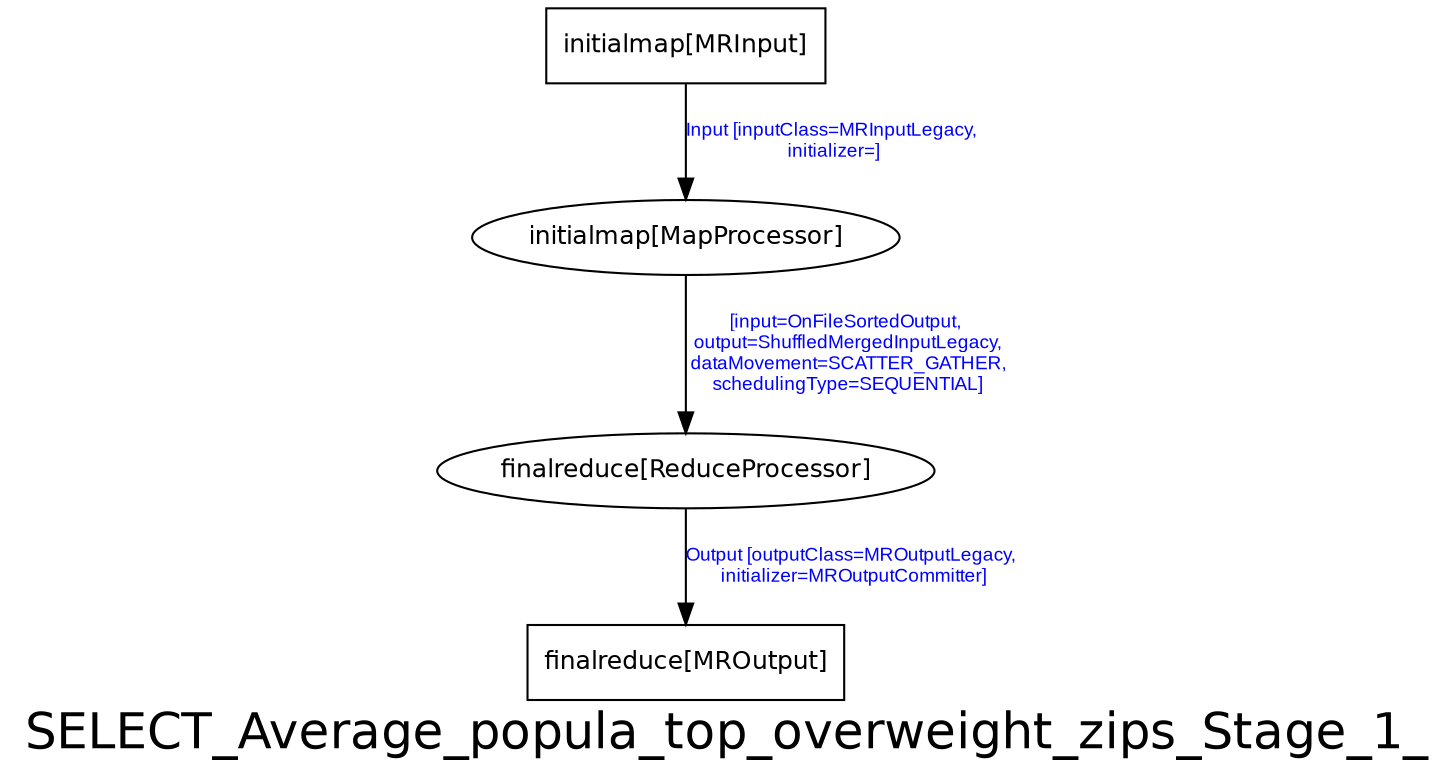 digraph SELECT_Average_popula_top_overweight_zips_Stage_1_ {
graph [ label="SELECT_Average_popula_top_overweight_zips_Stage_1_", fontsize=24, fontname=Helvetica];
node [fontsize=12, fontname=Helvetica];
edge [fontsize=9, fontcolor=blue, fontname=Arial];
"SELECT_Average_popula_top_overweight_zips_Stage_1_.finalreduce" [ label = "finalreduce[ReduceProcessor]" ];
"SELECT_Average_popula_top_overweight_zips_Stage_1_.finalreduce" -> "SELECT_Average_popula_top_overweight_zips_Stage_1_.finalreduce_MROutput" [ label = "Output [outputClass=MROutputLegacy,\n initializer=MROutputCommitter]" ];
"SELECT_Average_popula_top_overweight_zips_Stage_1_.initialmap_MRInput" [ label = "initialmap[MRInput]", shape = "box" ];
"SELECT_Average_popula_top_overweight_zips_Stage_1_.initialmap_MRInput" -> "SELECT_Average_popula_top_overweight_zips_Stage_1_.initialmap" [ label = "Input [inputClass=MRInputLegacy,\n initializer=]" ];
"SELECT_Average_popula_top_overweight_zips_Stage_1_.finalreduce_MROutput" [ label = "finalreduce[MROutput]", shape = "box" ];
"SELECT_Average_popula_top_overweight_zips_Stage_1_.initialmap" [ label = "initialmap[MapProcessor]" ];
"SELECT_Average_popula_top_overweight_zips_Stage_1_.initialmap" -> "SELECT_Average_popula_top_overweight_zips_Stage_1_.finalreduce" [ label = "[input=OnFileSortedOutput,\n output=ShuffledMergedInputLegacy,\n dataMovement=SCATTER_GATHER,\n schedulingType=SEQUENTIAL]" ];
}
